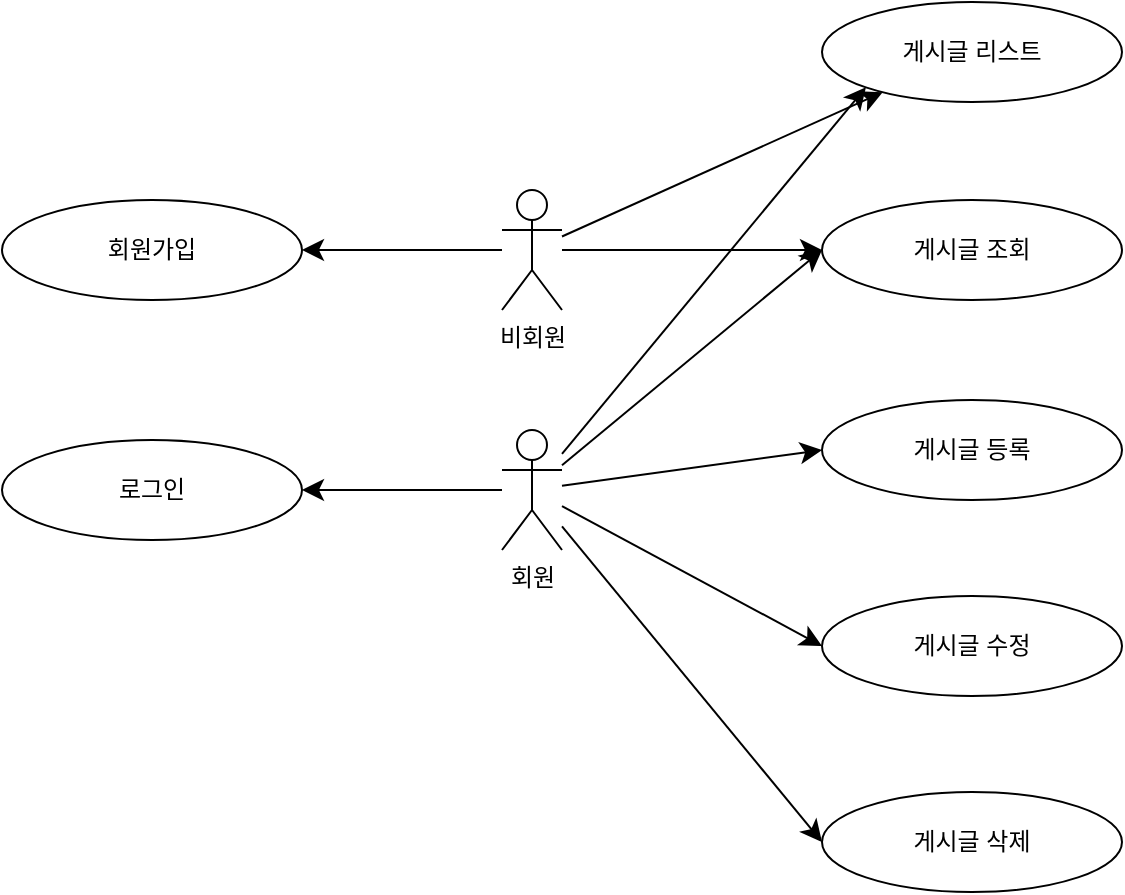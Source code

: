 <mxfile version="24.8.3">
  <diagram name="페이지-1" id="l6pCi9iWILfaygFbEFF3">
    <mxGraphModel dx="1690" dy="957" grid="0" gridSize="10" guides="1" tooltips="1" connect="1" arrows="1" fold="1" page="0" pageScale="1" pageWidth="827" pageHeight="1169" math="0" shadow="0">
      <root>
        <mxCell id="0" />
        <mxCell id="1" parent="0" />
        <mxCell id="1I3xp7IfUWpvPqsxr5wW-15" style="edgeStyle=none;curved=1;rounded=0;orthogonalLoop=1;jettySize=auto;html=1;entryX=1;entryY=0.5;entryDx=0;entryDy=0;fontSize=12;startSize=8;endSize=8;" parent="1" source="1I3xp7IfUWpvPqsxr5wW-1" target="1I3xp7IfUWpvPqsxr5wW-5" edge="1">
          <mxGeometry relative="1" as="geometry" />
        </mxCell>
        <mxCell id="1I3xp7IfUWpvPqsxr5wW-16" style="edgeStyle=none;curved=1;rounded=0;orthogonalLoop=1;jettySize=auto;html=1;fontSize=12;startSize=8;endSize=8;" parent="1" source="1I3xp7IfUWpvPqsxr5wW-1" target="1I3xp7IfUWpvPqsxr5wW-6" edge="1">
          <mxGeometry relative="1" as="geometry" />
        </mxCell>
        <mxCell id="1I3xp7IfUWpvPqsxr5wW-17" style="edgeStyle=none;curved=1;rounded=0;orthogonalLoop=1;jettySize=auto;html=1;fontSize=12;startSize=8;endSize=8;" parent="1" source="1I3xp7IfUWpvPqsxr5wW-1" target="1I3xp7IfUWpvPqsxr5wW-12" edge="1">
          <mxGeometry relative="1" as="geometry" />
        </mxCell>
        <mxCell id="1I3xp7IfUWpvPqsxr5wW-1" value="비회원" style="shape=umlActor;verticalLabelPosition=bottom;verticalAlign=top;html=1;outlineConnect=0;" parent="1" vertex="1">
          <mxGeometry x="29" y="72" width="30" height="60" as="geometry" />
        </mxCell>
        <mxCell id="1I3xp7IfUWpvPqsxr5wW-14" style="edgeStyle=none;curved=1;rounded=0;orthogonalLoop=1;jettySize=auto;html=1;fontSize=12;startSize=8;endSize=8;entryX=1;entryY=0.5;entryDx=0;entryDy=0;" parent="1" source="1I3xp7IfUWpvPqsxr5wW-2" target="1I3xp7IfUWpvPqsxr5wW-7" edge="1">
          <mxGeometry relative="1" as="geometry">
            <mxPoint x="-102" y="222" as="targetPoint" />
          </mxGeometry>
        </mxCell>
        <mxCell id="1I3xp7IfUWpvPqsxr5wW-18" style="edgeStyle=none;curved=1;rounded=0;orthogonalLoop=1;jettySize=auto;html=1;entryX=0;entryY=0.5;entryDx=0;entryDy=0;fontSize=12;startSize=8;endSize=8;" parent="1" source="1I3xp7IfUWpvPqsxr5wW-2" target="1I3xp7IfUWpvPqsxr5wW-13" edge="1">
          <mxGeometry relative="1" as="geometry" />
        </mxCell>
        <mxCell id="1I3xp7IfUWpvPqsxr5wW-19" style="edgeStyle=none;curved=1;rounded=0;orthogonalLoop=1;jettySize=auto;html=1;entryX=0;entryY=0.5;entryDx=0;entryDy=0;fontSize=12;startSize=8;endSize=8;" parent="1" source="1I3xp7IfUWpvPqsxr5wW-2" target="1I3xp7IfUWpvPqsxr5wW-10" edge="1">
          <mxGeometry relative="1" as="geometry" />
        </mxCell>
        <mxCell id="1I3xp7IfUWpvPqsxr5wW-20" style="edgeStyle=none;curved=1;rounded=0;orthogonalLoop=1;jettySize=auto;html=1;entryX=0;entryY=0.5;entryDx=0;entryDy=0;fontSize=12;startSize=8;endSize=8;" parent="1" source="1I3xp7IfUWpvPqsxr5wW-2" target="1I3xp7IfUWpvPqsxr5wW-11" edge="1">
          <mxGeometry relative="1" as="geometry" />
        </mxCell>
        <mxCell id="1I3xp7IfUWpvPqsxr5wW-21" style="edgeStyle=none;curved=1;rounded=0;orthogonalLoop=1;jettySize=auto;html=1;entryX=0;entryY=1;entryDx=0;entryDy=0;fontSize=12;startSize=8;endSize=8;" parent="1" source="1I3xp7IfUWpvPqsxr5wW-2" target="1I3xp7IfUWpvPqsxr5wW-6" edge="1">
          <mxGeometry relative="1" as="geometry" />
        </mxCell>
        <mxCell id="1I3xp7IfUWpvPqsxr5wW-23" style="edgeStyle=none;curved=1;rounded=0;orthogonalLoop=1;jettySize=auto;html=1;entryX=0;entryY=0.5;entryDx=0;entryDy=0;fontSize=12;startSize=8;endSize=8;" parent="1" source="1I3xp7IfUWpvPqsxr5wW-2" target="1I3xp7IfUWpvPqsxr5wW-12" edge="1">
          <mxGeometry relative="1" as="geometry" />
        </mxCell>
        <mxCell id="1I3xp7IfUWpvPqsxr5wW-2" value="회원" style="shape=umlActor;verticalLabelPosition=bottom;verticalAlign=top;html=1;outlineConnect=0;" parent="1" vertex="1">
          <mxGeometry x="29" y="192" width="30" height="60" as="geometry" />
        </mxCell>
        <mxCell id="1I3xp7IfUWpvPqsxr5wW-5" value="회원가입" style="ellipse;whiteSpace=wrap;html=1;" parent="1" vertex="1">
          <mxGeometry x="-221" y="77" width="150" height="50" as="geometry" />
        </mxCell>
        <mxCell id="1I3xp7IfUWpvPqsxr5wW-6" value="게시글 리스트" style="ellipse;whiteSpace=wrap;html=1;" parent="1" vertex="1">
          <mxGeometry x="189" y="-22" width="150" height="50" as="geometry" />
        </mxCell>
        <mxCell id="1I3xp7IfUWpvPqsxr5wW-7" value="로그인" style="ellipse;whiteSpace=wrap;html=1;" parent="1" vertex="1">
          <mxGeometry x="-221" y="197" width="150" height="50" as="geometry" />
        </mxCell>
        <mxCell id="1I3xp7IfUWpvPqsxr5wW-10" value="게시글 수정" style="ellipse;whiteSpace=wrap;html=1;" parent="1" vertex="1">
          <mxGeometry x="189" y="275" width="150" height="50" as="geometry" />
        </mxCell>
        <mxCell id="1I3xp7IfUWpvPqsxr5wW-11" value="게시글 삭제" style="ellipse;whiteSpace=wrap;html=1;" parent="1" vertex="1">
          <mxGeometry x="189" y="373" width="150" height="50" as="geometry" />
        </mxCell>
        <mxCell id="1I3xp7IfUWpvPqsxr5wW-12" value="게시글 조회" style="ellipse;whiteSpace=wrap;html=1;" parent="1" vertex="1">
          <mxGeometry x="189" y="77" width="150" height="50" as="geometry" />
        </mxCell>
        <mxCell id="1I3xp7IfUWpvPqsxr5wW-13" value="게시글 등록" style="ellipse;whiteSpace=wrap;html=1;" parent="1" vertex="1">
          <mxGeometry x="189" y="177" width="150" height="50" as="geometry" />
        </mxCell>
      </root>
    </mxGraphModel>
  </diagram>
</mxfile>
